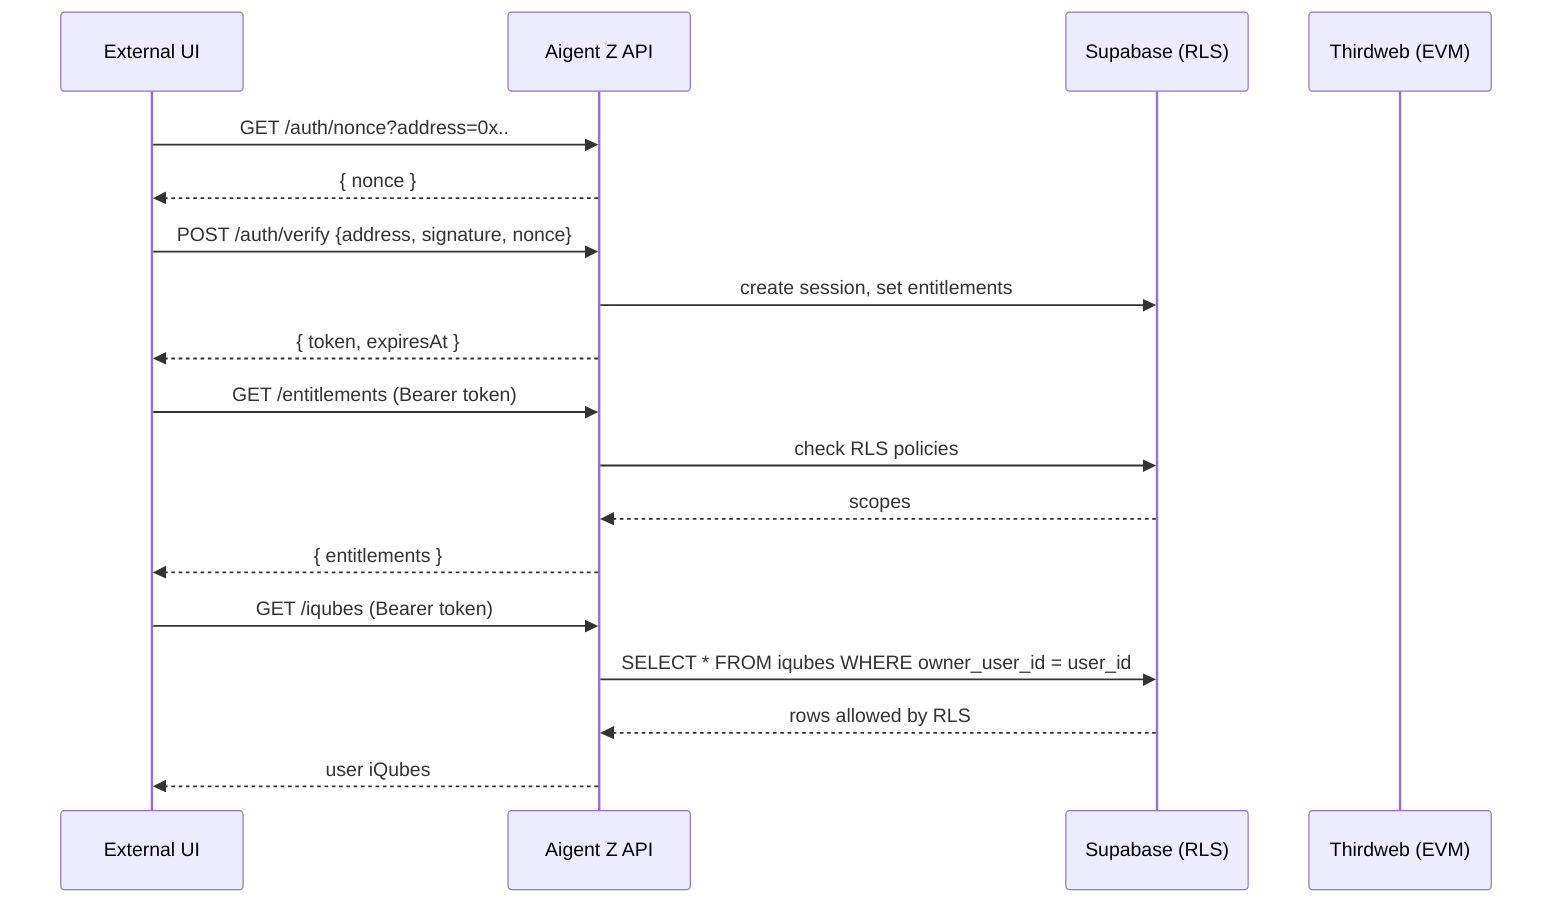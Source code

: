 sequenceDiagram
  participant UI as External UI
  participant API as Aigent Z API
  participant DB as Supabase (RLS)
  participant TW as Thirdweb (EVM)

  UI->>API: GET /auth/nonce?address=0x..
  API-->>UI: { nonce }
  UI->>API: POST /auth/verify {address, signature, nonce}
  API->>DB: create session, set entitlements
  API-->>UI: { token, expiresAt }

  UI->>API: GET /entitlements (Bearer token)
  API->>DB: check RLS policies
  DB-->>API: scopes
  API-->>UI: { entitlements }

  UI->>API: GET /iqubes (Bearer token)
  API->>DB: SELECT * FROM iqubes WHERE owner_user_id = user_id
  DB-->>API: rows allowed by RLS
  API-->>UI: user iQubes